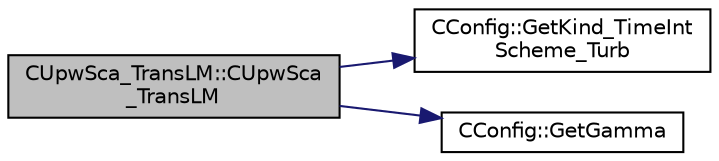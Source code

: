 digraph "CUpwSca_TransLM::CUpwSca_TransLM"
{
  edge [fontname="Helvetica",fontsize="10",labelfontname="Helvetica",labelfontsize="10"];
  node [fontname="Helvetica",fontsize="10",shape=record];
  rankdir="LR";
  Node0 [label="CUpwSca_TransLM::CUpwSca\l_TransLM",height=0.2,width=0.4,color="black", fillcolor="grey75", style="filled", fontcolor="black"];
  Node0 -> Node1 [color="midnightblue",fontsize="10",style="solid",fontname="Helvetica"];
  Node1 [label="CConfig::GetKind_TimeInt\lScheme_Turb",height=0.2,width=0.4,color="black", fillcolor="white", style="filled",URL="$class_c_config.html#a82efe7e60c3b0613fa496899340931a4",tooltip="Get the kind of integration scheme (implicit) for the turbulence equations. "];
  Node0 -> Node2 [color="midnightblue",fontsize="10",style="solid",fontname="Helvetica"];
  Node2 [label="CConfig::GetGamma",height=0.2,width=0.4,color="black", fillcolor="white", style="filled",URL="$class_c_config.html#a5f01bbbd9c331ecea38eebbe9cc9cd4e",tooltip="Get the value of the Gamma of fluid (ratio of specific heats). "];
}

